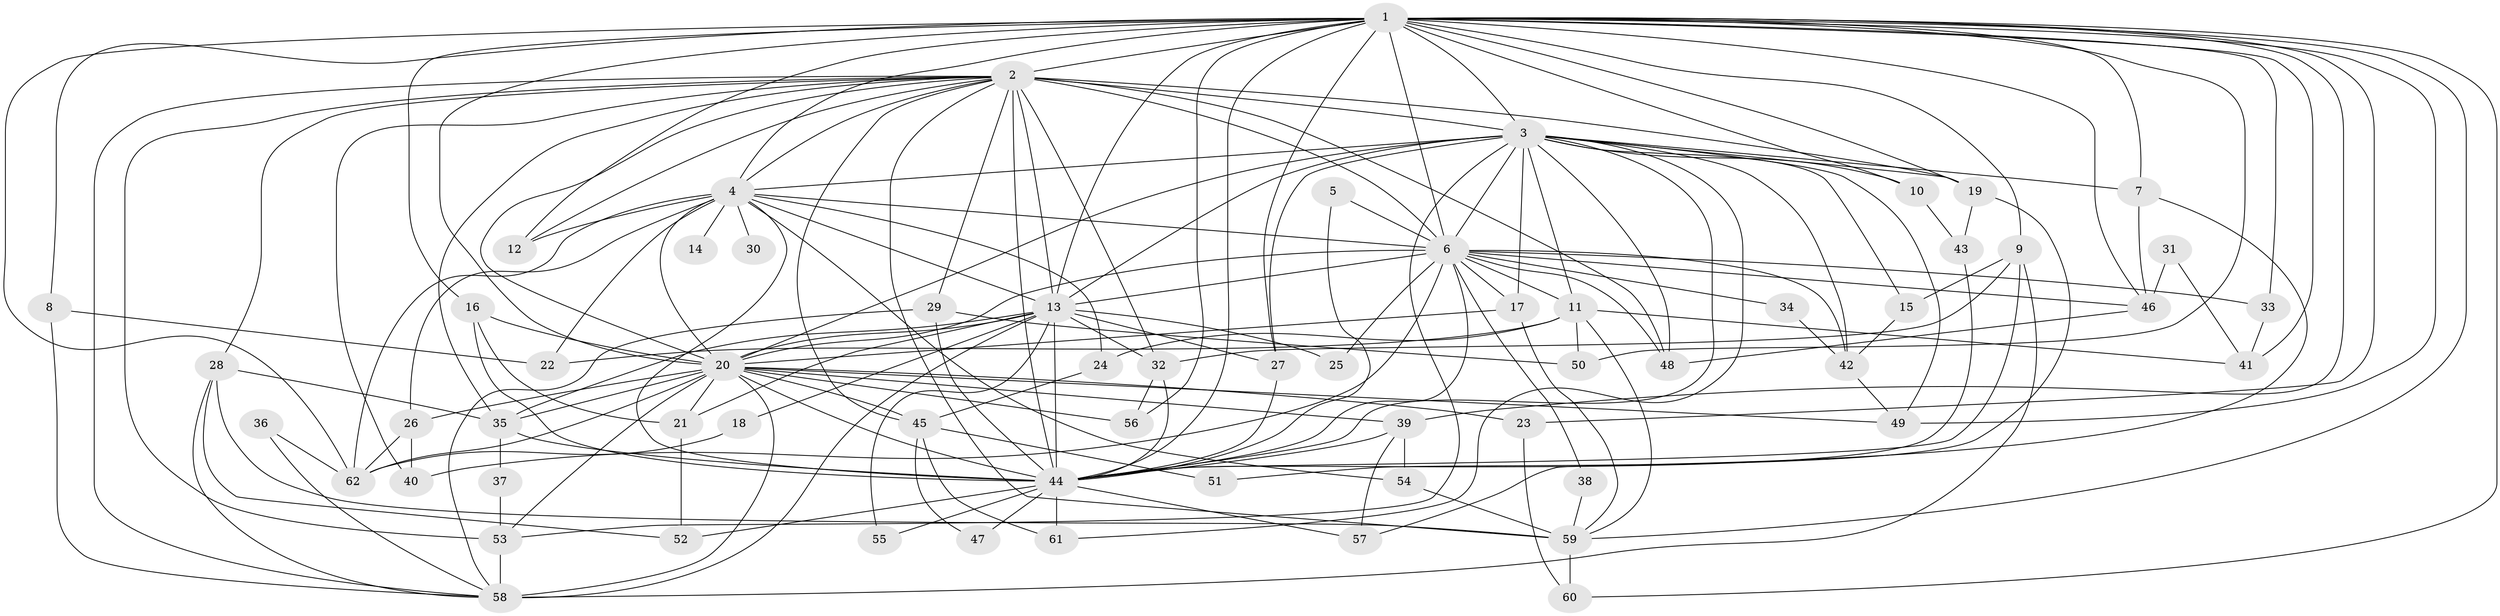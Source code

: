 // original degree distribution, {29: 0.008064516129032258, 22: 0.016129032258064516, 19: 0.016129032258064516, 20: 0.008064516129032258, 23: 0.008064516129032258, 26: 0.008064516129032258, 18: 0.008064516129032258, 17: 0.008064516129032258, 3: 0.24193548387096775, 2: 0.49193548387096775, 9: 0.008064516129032258, 4: 0.0967741935483871, 6: 0.008064516129032258, 7: 0.024193548387096774, 5: 0.04032258064516129, 10: 0.008064516129032258}
// Generated by graph-tools (version 1.1) at 2025/01/03/09/25 03:01:16]
// undirected, 62 vertices, 175 edges
graph export_dot {
graph [start="1"]
  node [color=gray90,style=filled];
  1;
  2;
  3;
  4;
  5;
  6;
  7;
  8;
  9;
  10;
  11;
  12;
  13;
  14;
  15;
  16;
  17;
  18;
  19;
  20;
  21;
  22;
  23;
  24;
  25;
  26;
  27;
  28;
  29;
  30;
  31;
  32;
  33;
  34;
  35;
  36;
  37;
  38;
  39;
  40;
  41;
  42;
  43;
  44;
  45;
  46;
  47;
  48;
  49;
  50;
  51;
  52;
  53;
  54;
  55;
  56;
  57;
  58;
  59;
  60;
  61;
  62;
  1 -- 2 [weight=4.0];
  1 -- 3 [weight=2.0];
  1 -- 4 [weight=3.0];
  1 -- 6 [weight=2.0];
  1 -- 7 [weight=1.0];
  1 -- 8 [weight=1.0];
  1 -- 9 [weight=1.0];
  1 -- 10 [weight=2.0];
  1 -- 12 [weight=1.0];
  1 -- 13 [weight=2.0];
  1 -- 16 [weight=1.0];
  1 -- 19 [weight=1.0];
  1 -- 20 [weight=2.0];
  1 -- 23 [weight=1.0];
  1 -- 27 [weight=2.0];
  1 -- 33 [weight=1.0];
  1 -- 39 [weight=2.0];
  1 -- 41 [weight=1.0];
  1 -- 44 [weight=2.0];
  1 -- 46 [weight=1.0];
  1 -- 49 [weight=1.0];
  1 -- 50 [weight=1.0];
  1 -- 56 [weight=1.0];
  1 -- 59 [weight=1.0];
  1 -- 60 [weight=1.0];
  1 -- 62 [weight=1.0];
  2 -- 3 [weight=2.0];
  2 -- 4 [weight=2.0];
  2 -- 6 [weight=3.0];
  2 -- 12 [weight=1.0];
  2 -- 13 [weight=3.0];
  2 -- 19 [weight=1.0];
  2 -- 20 [weight=2.0];
  2 -- 28 [weight=1.0];
  2 -- 29 [weight=1.0];
  2 -- 32 [weight=1.0];
  2 -- 35 [weight=1.0];
  2 -- 40 [weight=1.0];
  2 -- 44 [weight=2.0];
  2 -- 45 [weight=2.0];
  2 -- 48 [weight=1.0];
  2 -- 53 [weight=2.0];
  2 -- 58 [weight=1.0];
  2 -- 59 [weight=2.0];
  3 -- 4 [weight=1.0];
  3 -- 6 [weight=1.0];
  3 -- 7 [weight=1.0];
  3 -- 10 [weight=1.0];
  3 -- 11 [weight=1.0];
  3 -- 13 [weight=2.0];
  3 -- 15 [weight=1.0];
  3 -- 17 [weight=1.0];
  3 -- 19 [weight=1.0];
  3 -- 20 [weight=1.0];
  3 -- 27 [weight=1.0];
  3 -- 42 [weight=1.0];
  3 -- 44 [weight=1.0];
  3 -- 48 [weight=1.0];
  3 -- 49 [weight=1.0];
  3 -- 53 [weight=1.0];
  3 -- 61 [weight=1.0];
  4 -- 6 [weight=1.0];
  4 -- 12 [weight=1.0];
  4 -- 13 [weight=1.0];
  4 -- 14 [weight=1.0];
  4 -- 20 [weight=1.0];
  4 -- 22 [weight=1.0];
  4 -- 24 [weight=1.0];
  4 -- 26 [weight=1.0];
  4 -- 30 [weight=1.0];
  4 -- 44 [weight=1.0];
  4 -- 54 [weight=1.0];
  4 -- 62 [weight=1.0];
  5 -- 6 [weight=1.0];
  5 -- 44 [weight=1.0];
  6 -- 11 [weight=1.0];
  6 -- 13 [weight=1.0];
  6 -- 17 [weight=1.0];
  6 -- 20 [weight=2.0];
  6 -- 25 [weight=1.0];
  6 -- 33 [weight=1.0];
  6 -- 34 [weight=1.0];
  6 -- 38 [weight=1.0];
  6 -- 40 [weight=1.0];
  6 -- 42 [weight=2.0];
  6 -- 44 [weight=1.0];
  6 -- 46 [weight=1.0];
  6 -- 48 [weight=1.0];
  7 -- 46 [weight=1.0];
  7 -- 57 [weight=1.0];
  8 -- 22 [weight=1.0];
  8 -- 58 [weight=1.0];
  9 -- 15 [weight=1.0];
  9 -- 32 [weight=1.0];
  9 -- 44 [weight=1.0];
  9 -- 58 [weight=1.0];
  10 -- 43 [weight=1.0];
  11 -- 22 [weight=1.0];
  11 -- 24 [weight=1.0];
  11 -- 41 [weight=1.0];
  11 -- 50 [weight=1.0];
  11 -- 59 [weight=1.0];
  13 -- 18 [weight=1.0];
  13 -- 20 [weight=1.0];
  13 -- 21 [weight=1.0];
  13 -- 25 [weight=1.0];
  13 -- 27 [weight=1.0];
  13 -- 32 [weight=1.0];
  13 -- 35 [weight=1.0];
  13 -- 44 [weight=1.0];
  13 -- 55 [weight=1.0];
  13 -- 58 [weight=1.0];
  15 -- 42 [weight=1.0];
  16 -- 20 [weight=1.0];
  16 -- 21 [weight=1.0];
  16 -- 44 [weight=1.0];
  17 -- 20 [weight=1.0];
  17 -- 59 [weight=1.0];
  18 -- 62 [weight=1.0];
  19 -- 43 [weight=1.0];
  19 -- 51 [weight=1.0];
  20 -- 21 [weight=2.0];
  20 -- 23 [weight=1.0];
  20 -- 26 [weight=1.0];
  20 -- 35 [weight=1.0];
  20 -- 39 [weight=1.0];
  20 -- 44 [weight=3.0];
  20 -- 45 [weight=1.0];
  20 -- 49 [weight=1.0];
  20 -- 53 [weight=1.0];
  20 -- 56 [weight=1.0];
  20 -- 58 [weight=3.0];
  20 -- 62 [weight=2.0];
  21 -- 52 [weight=1.0];
  23 -- 60 [weight=1.0];
  24 -- 45 [weight=1.0];
  26 -- 40 [weight=1.0];
  26 -- 62 [weight=1.0];
  27 -- 44 [weight=1.0];
  28 -- 35 [weight=1.0];
  28 -- 52 [weight=1.0];
  28 -- 58 [weight=1.0];
  28 -- 59 [weight=1.0];
  29 -- 44 [weight=1.0];
  29 -- 50 [weight=1.0];
  29 -- 58 [weight=1.0];
  31 -- 41 [weight=1.0];
  31 -- 46 [weight=1.0];
  32 -- 44 [weight=1.0];
  32 -- 56 [weight=1.0];
  33 -- 41 [weight=1.0];
  34 -- 42 [weight=1.0];
  35 -- 37 [weight=1.0];
  35 -- 44 [weight=1.0];
  36 -- 58 [weight=1.0];
  36 -- 62 [weight=1.0];
  37 -- 53 [weight=1.0];
  38 -- 59 [weight=1.0];
  39 -- 44 [weight=2.0];
  39 -- 54 [weight=1.0];
  39 -- 57 [weight=1.0];
  42 -- 49 [weight=1.0];
  43 -- 44 [weight=1.0];
  44 -- 47 [weight=1.0];
  44 -- 52 [weight=1.0];
  44 -- 55 [weight=1.0];
  44 -- 57 [weight=1.0];
  44 -- 61 [weight=1.0];
  45 -- 47 [weight=1.0];
  45 -- 51 [weight=1.0];
  45 -- 61 [weight=1.0];
  46 -- 48 [weight=1.0];
  53 -- 58 [weight=1.0];
  54 -- 59 [weight=1.0];
  59 -- 60 [weight=1.0];
}
